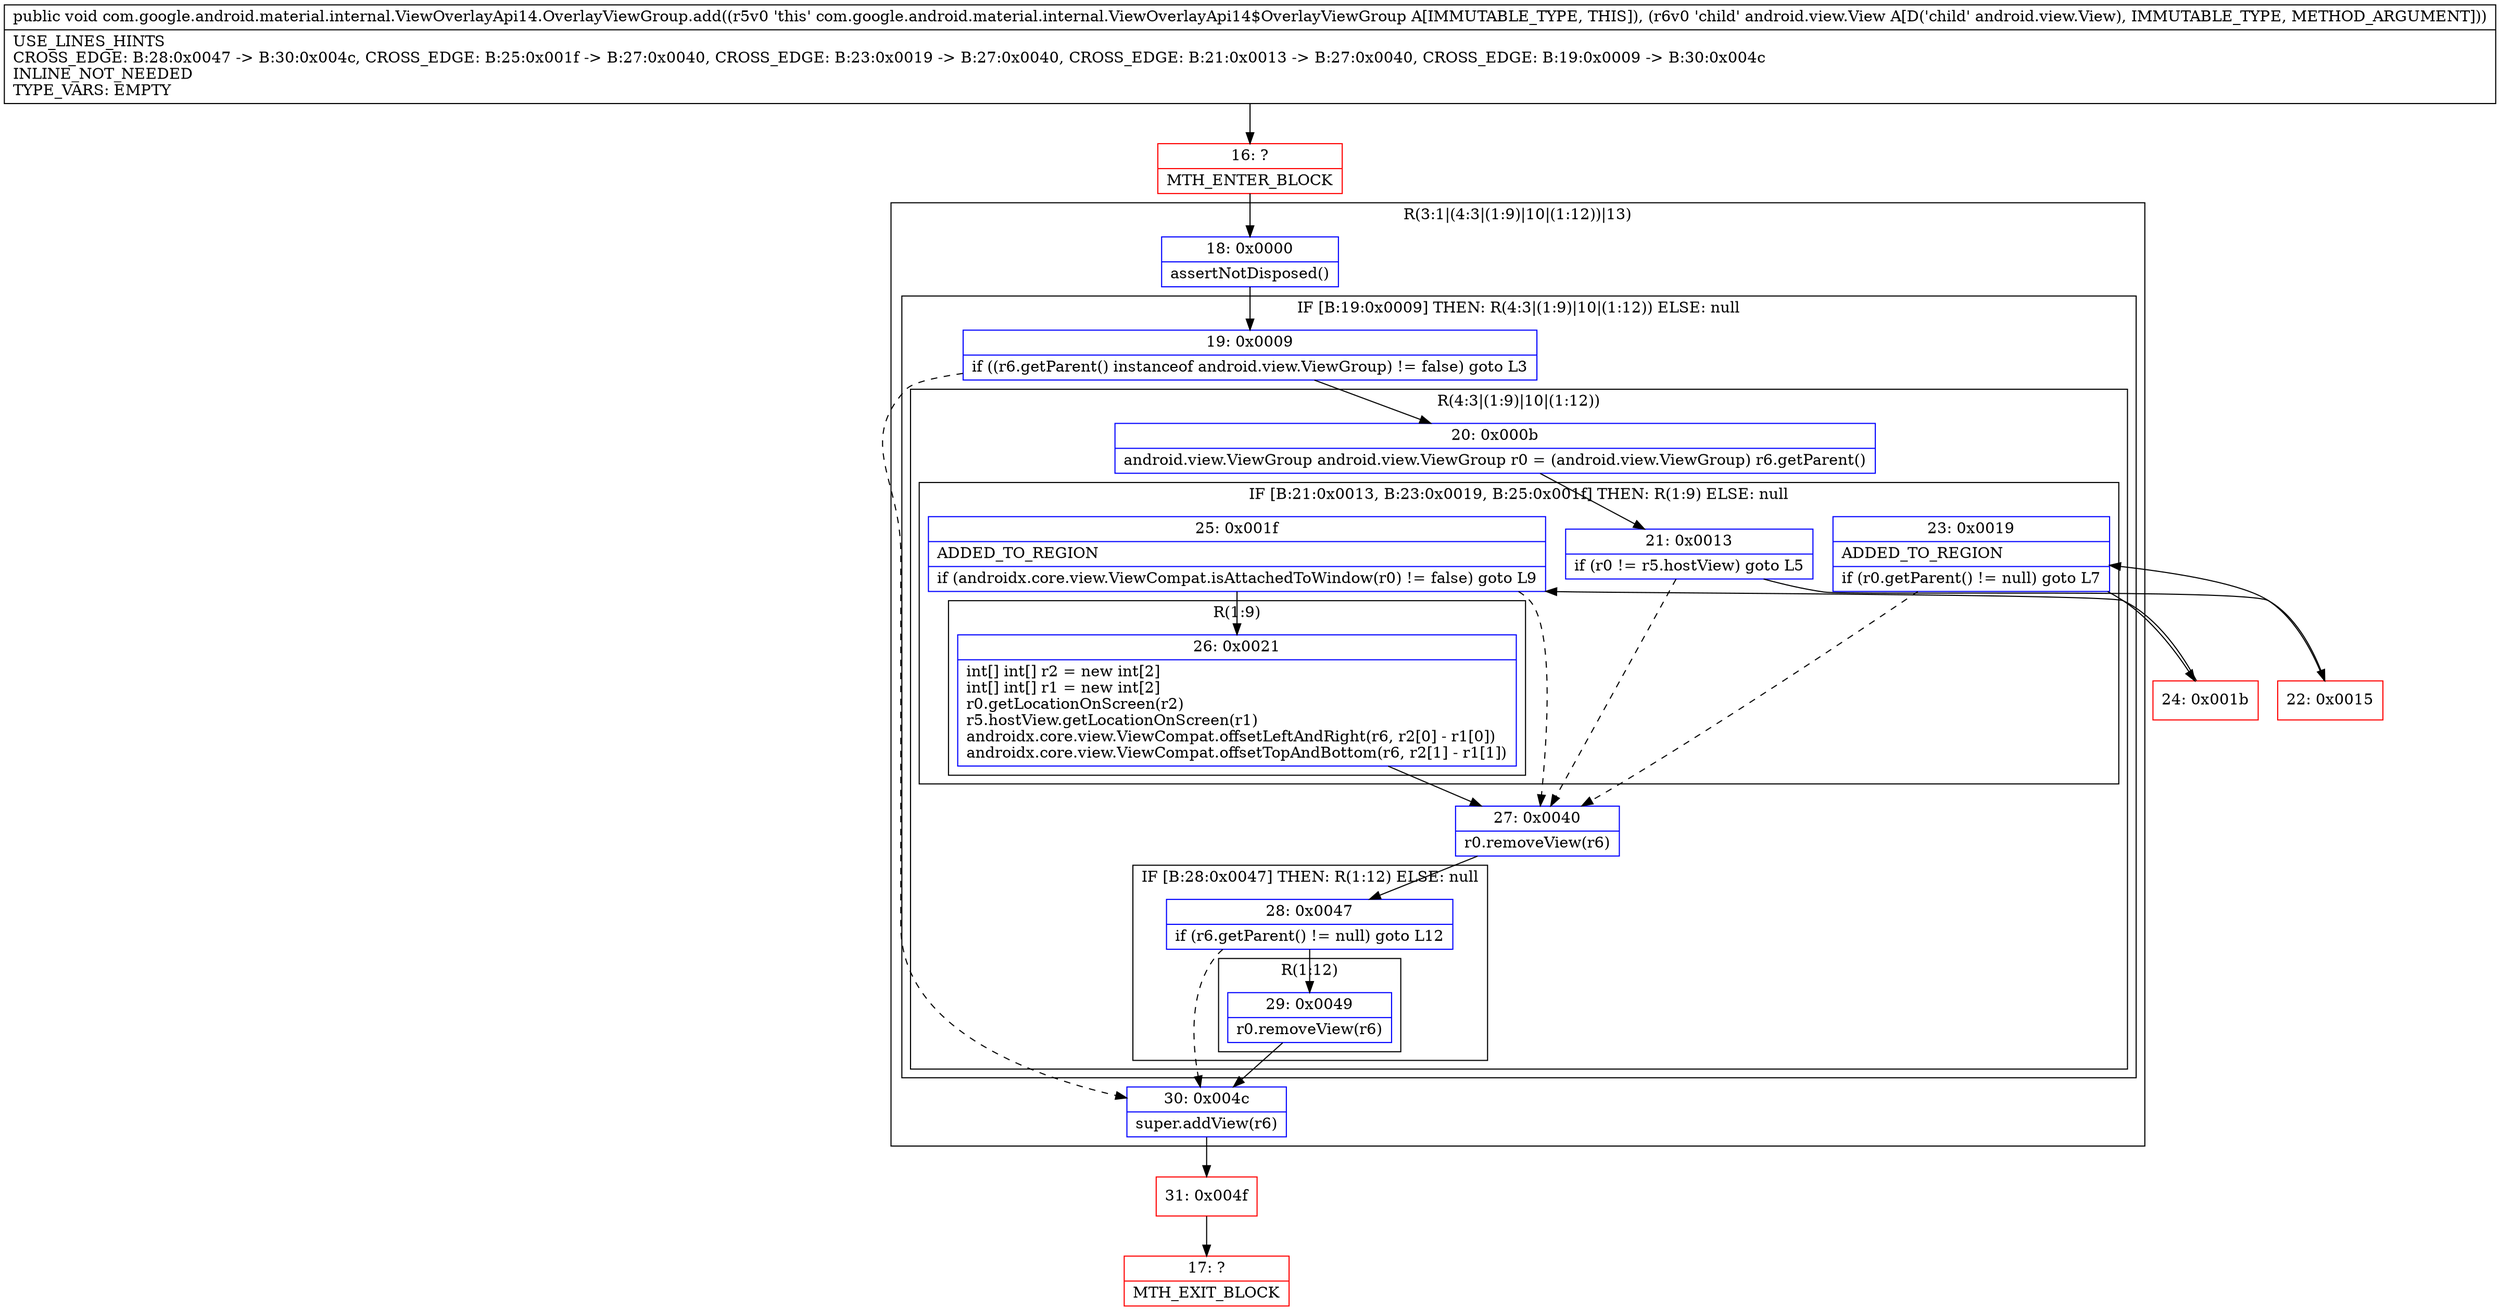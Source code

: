 digraph "CFG forcom.google.android.material.internal.ViewOverlayApi14.OverlayViewGroup.add(Landroid\/view\/View;)V" {
subgraph cluster_Region_530682447 {
label = "R(3:1|(4:3|(1:9)|10|(1:12))|13)";
node [shape=record,color=blue];
Node_18 [shape=record,label="{18\:\ 0x0000|assertNotDisposed()\l}"];
subgraph cluster_IfRegion_1633882564 {
label = "IF [B:19:0x0009] THEN: R(4:3|(1:9)|10|(1:12)) ELSE: null";
node [shape=record,color=blue];
Node_19 [shape=record,label="{19\:\ 0x0009|if ((r6.getParent() instanceof android.view.ViewGroup) != false) goto L3\l}"];
subgraph cluster_Region_275998708 {
label = "R(4:3|(1:9)|10|(1:12))";
node [shape=record,color=blue];
Node_20 [shape=record,label="{20\:\ 0x000b|android.view.ViewGroup android.view.ViewGroup r0 = (android.view.ViewGroup) r6.getParent()\l}"];
subgraph cluster_IfRegion_1623620262 {
label = "IF [B:21:0x0013, B:23:0x0019, B:25:0x001f] THEN: R(1:9) ELSE: null";
node [shape=record,color=blue];
Node_21 [shape=record,label="{21\:\ 0x0013|if (r0 != r5.hostView) goto L5\l}"];
Node_23 [shape=record,label="{23\:\ 0x0019|ADDED_TO_REGION\l|if (r0.getParent() != null) goto L7\l}"];
Node_25 [shape=record,label="{25\:\ 0x001f|ADDED_TO_REGION\l|if (androidx.core.view.ViewCompat.isAttachedToWindow(r0) != false) goto L9\l}"];
subgraph cluster_Region_1231478108 {
label = "R(1:9)";
node [shape=record,color=blue];
Node_26 [shape=record,label="{26\:\ 0x0021|int[] int[] r2 = new int[2]\lint[] int[] r1 = new int[2]\lr0.getLocationOnScreen(r2)\lr5.hostView.getLocationOnScreen(r1)\landroidx.core.view.ViewCompat.offsetLeftAndRight(r6, r2[0] \- r1[0])\landroidx.core.view.ViewCompat.offsetTopAndBottom(r6, r2[1] \- r1[1])\l}"];
}
}
Node_27 [shape=record,label="{27\:\ 0x0040|r0.removeView(r6)\l}"];
subgraph cluster_IfRegion_493873325 {
label = "IF [B:28:0x0047] THEN: R(1:12) ELSE: null";
node [shape=record,color=blue];
Node_28 [shape=record,label="{28\:\ 0x0047|if (r6.getParent() != null) goto L12\l}"];
subgraph cluster_Region_135320810 {
label = "R(1:12)";
node [shape=record,color=blue];
Node_29 [shape=record,label="{29\:\ 0x0049|r0.removeView(r6)\l}"];
}
}
}
}
Node_30 [shape=record,label="{30\:\ 0x004c|super.addView(r6)\l}"];
}
Node_16 [shape=record,color=red,label="{16\:\ ?|MTH_ENTER_BLOCK\l}"];
Node_22 [shape=record,color=red,label="{22\:\ 0x0015}"];
Node_24 [shape=record,color=red,label="{24\:\ 0x001b}"];
Node_31 [shape=record,color=red,label="{31\:\ 0x004f}"];
Node_17 [shape=record,color=red,label="{17\:\ ?|MTH_EXIT_BLOCK\l}"];
MethodNode[shape=record,label="{public void com.google.android.material.internal.ViewOverlayApi14.OverlayViewGroup.add((r5v0 'this' com.google.android.material.internal.ViewOverlayApi14$OverlayViewGroup A[IMMUTABLE_TYPE, THIS]), (r6v0 'child' android.view.View A[D('child' android.view.View), IMMUTABLE_TYPE, METHOD_ARGUMENT]))  | USE_LINES_HINTS\lCROSS_EDGE: B:28:0x0047 \-\> B:30:0x004c, CROSS_EDGE: B:25:0x001f \-\> B:27:0x0040, CROSS_EDGE: B:23:0x0019 \-\> B:27:0x0040, CROSS_EDGE: B:21:0x0013 \-\> B:27:0x0040, CROSS_EDGE: B:19:0x0009 \-\> B:30:0x004c\lINLINE_NOT_NEEDED\lTYPE_VARS: EMPTY\l}"];
MethodNode -> Node_16;Node_18 -> Node_19;
Node_19 -> Node_20;
Node_19 -> Node_30[style=dashed];
Node_20 -> Node_21;
Node_21 -> Node_22;
Node_21 -> Node_27[style=dashed];
Node_23 -> Node_24;
Node_23 -> Node_27[style=dashed];
Node_25 -> Node_26;
Node_25 -> Node_27[style=dashed];
Node_26 -> Node_27;
Node_27 -> Node_28;
Node_28 -> Node_29;
Node_28 -> Node_30[style=dashed];
Node_29 -> Node_30;
Node_30 -> Node_31;
Node_16 -> Node_18;
Node_22 -> Node_23;
Node_24 -> Node_25;
Node_31 -> Node_17;
}

